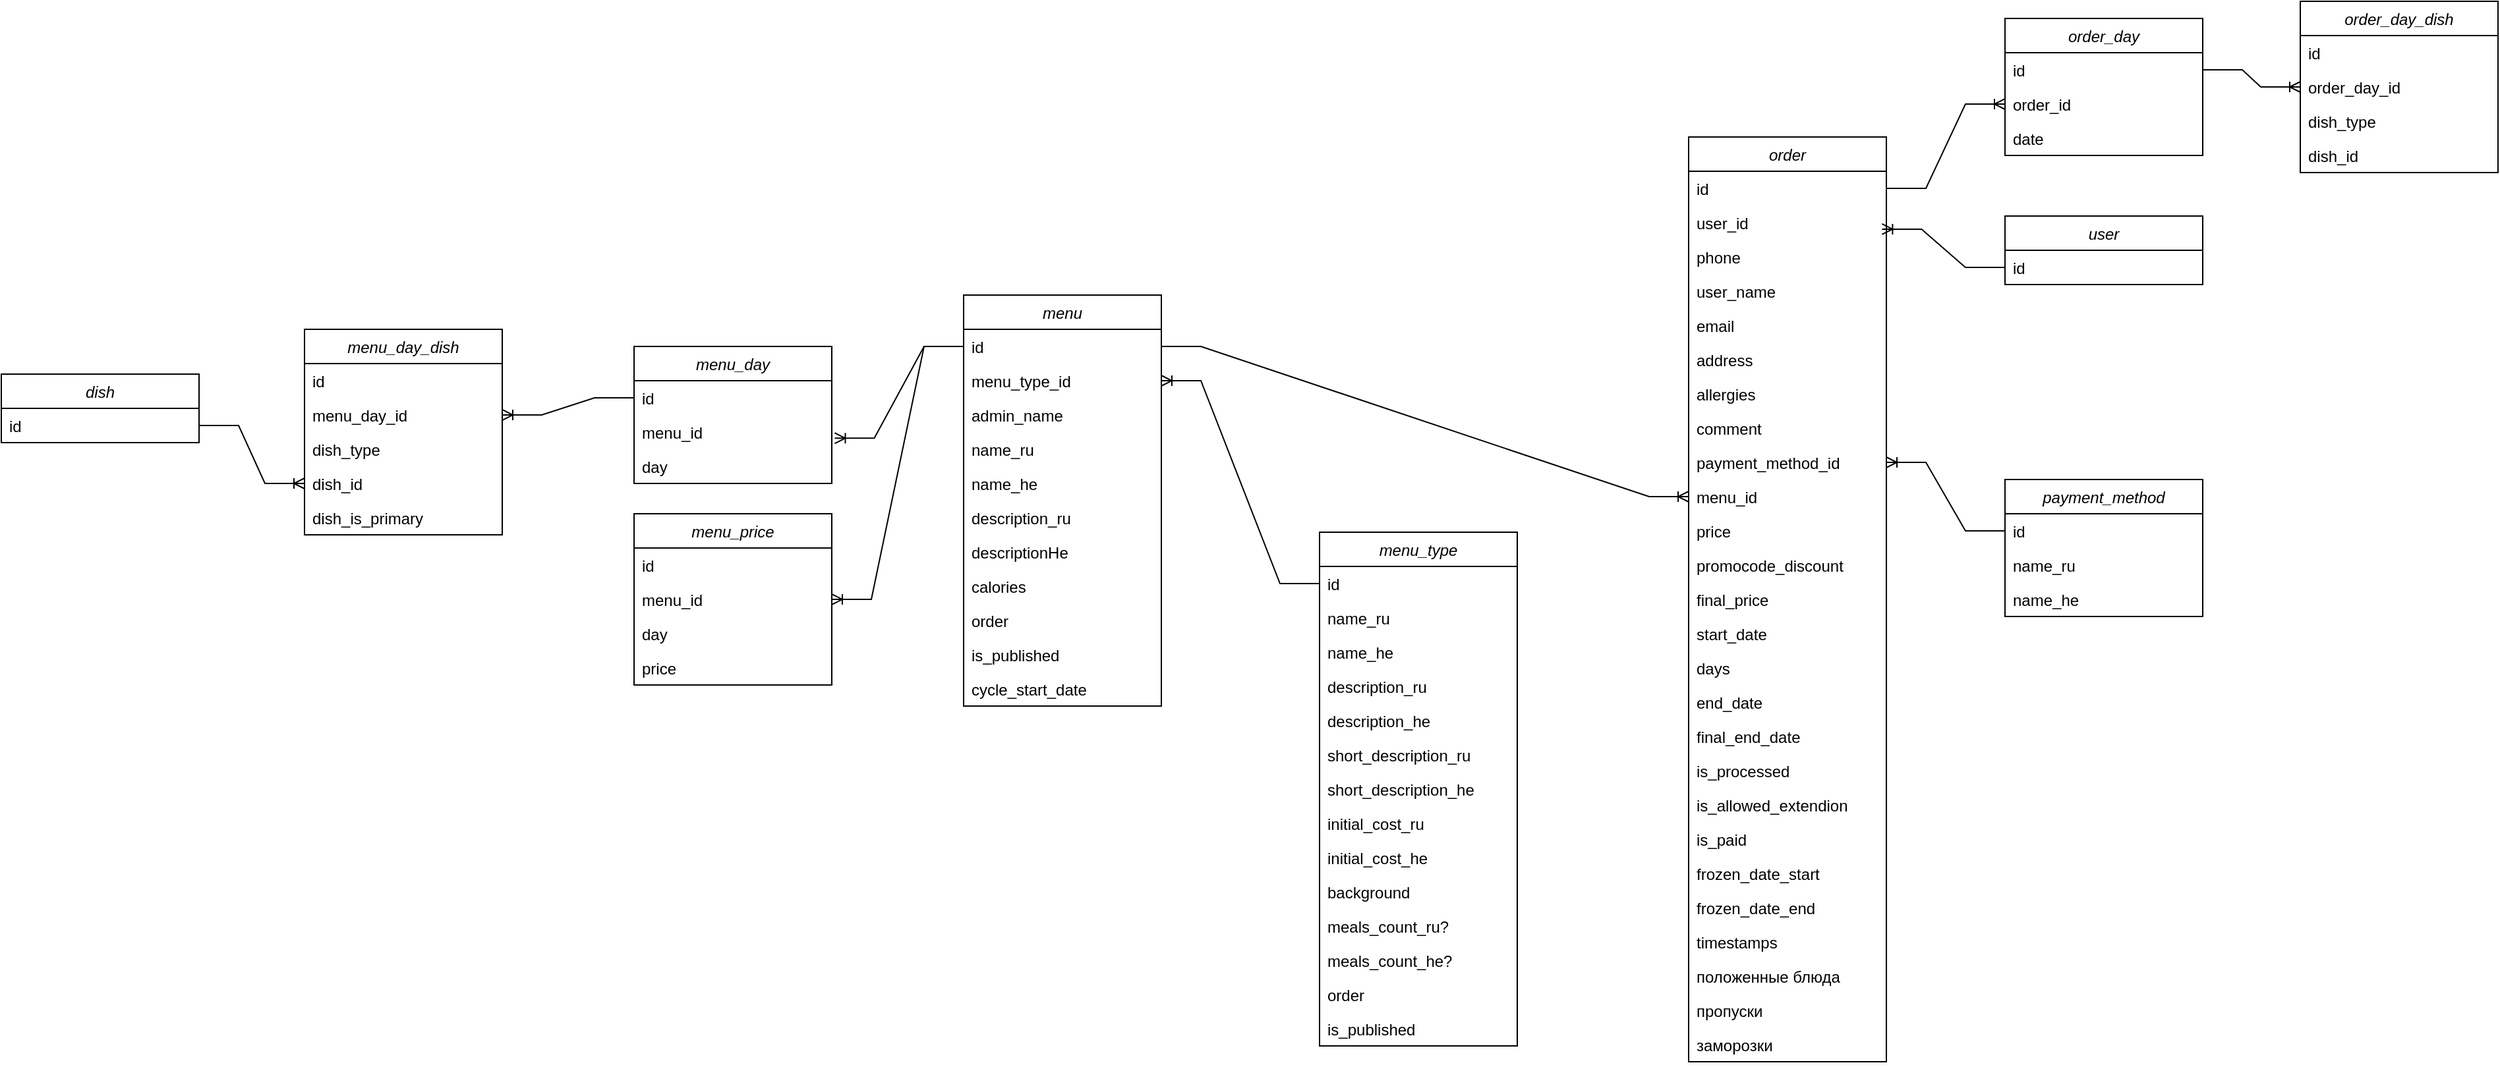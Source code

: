 <mxfile version="24.0.3" type="device">
  <diagram id="C5RBs43oDa-KdzZeNtuy" name="Page-1">
    <mxGraphModel dx="1561" dy="1634" grid="1" gridSize="10" guides="1" tooltips="1" connect="1" arrows="1" fold="1" page="1" pageScale="1" pageWidth="827" pageHeight="1169" math="0" shadow="0">
      <root>
        <mxCell id="WIyWlLk6GJQsqaUBKTNV-0" />
        <mxCell id="WIyWlLk6GJQsqaUBKTNV-1" parent="WIyWlLk6GJQsqaUBKTNV-0" />
        <mxCell id="zkfFHV4jXpPFQw0GAbJ--0" value="dish" style="swimlane;fontStyle=2;align=center;verticalAlign=top;childLayout=stackLayout;horizontal=1;startSize=26;horizontalStack=0;resizeParent=1;resizeLast=0;collapsible=1;marginBottom=0;rounded=0;shadow=0;strokeWidth=1;" parent="WIyWlLk6GJQsqaUBKTNV-1" vertex="1">
          <mxGeometry x="-90" y="190" width="150" height="52" as="geometry">
            <mxRectangle x="230" y="140" width="160" height="26" as="alternateBounds" />
          </mxGeometry>
        </mxCell>
        <mxCell id="zkfFHV4jXpPFQw0GAbJ--1" value="id" style="text;align=left;verticalAlign=top;spacingLeft=4;spacingRight=4;overflow=hidden;rotatable=0;points=[[0,0.5],[1,0.5]];portConstraint=eastwest;" parent="zkfFHV4jXpPFQw0GAbJ--0" vertex="1">
          <mxGeometry y="26" width="150" height="26" as="geometry" />
        </mxCell>
        <mxCell id="G6ZXLPOzk_R5k4GUqqPr-0" value="menu" style="swimlane;fontStyle=2;align=center;verticalAlign=top;childLayout=stackLayout;horizontal=1;startSize=26;horizontalStack=0;resizeParent=1;resizeLast=0;collapsible=1;marginBottom=0;rounded=0;shadow=0;strokeWidth=1;" parent="WIyWlLk6GJQsqaUBKTNV-1" vertex="1">
          <mxGeometry x="640" y="130" width="150" height="312" as="geometry">
            <mxRectangle x="230" y="140" width="160" height="26" as="alternateBounds" />
          </mxGeometry>
        </mxCell>
        <mxCell id="G6ZXLPOzk_R5k4GUqqPr-1" value="id" style="text;align=left;verticalAlign=top;spacingLeft=4;spacingRight=4;overflow=hidden;rotatable=0;points=[[0,0.5],[1,0.5]];portConstraint=eastwest;" parent="G6ZXLPOzk_R5k4GUqqPr-0" vertex="1">
          <mxGeometry y="26" width="150" height="26" as="geometry" />
        </mxCell>
        <mxCell id="G6ZXLPOzk_R5k4GUqqPr-4" value="menu_type_id" style="text;align=left;verticalAlign=top;spacingLeft=4;spacingRight=4;overflow=hidden;rotatable=0;points=[[0,0.5],[1,0.5]];portConstraint=eastwest;" parent="G6ZXLPOzk_R5k4GUqqPr-0" vertex="1">
          <mxGeometry y="52" width="150" height="26" as="geometry" />
        </mxCell>
        <mxCell id="G6ZXLPOzk_R5k4GUqqPr-48" value="admin_name" style="text;align=left;verticalAlign=top;spacingLeft=4;spacingRight=4;overflow=hidden;rotatable=0;points=[[0,0.5],[1,0.5]];portConstraint=eastwest;" parent="G6ZXLPOzk_R5k4GUqqPr-0" vertex="1">
          <mxGeometry y="78" width="150" height="26" as="geometry" />
        </mxCell>
        <mxCell id="G6ZXLPOzk_R5k4GUqqPr-44" value="name_ru" style="text;align=left;verticalAlign=top;spacingLeft=4;spacingRight=4;overflow=hidden;rotatable=0;points=[[0,0.5],[1,0.5]];portConstraint=eastwest;" parent="G6ZXLPOzk_R5k4GUqqPr-0" vertex="1">
          <mxGeometry y="104" width="150" height="26" as="geometry" />
        </mxCell>
        <mxCell id="G6ZXLPOzk_R5k4GUqqPr-5" value="name_he" style="text;align=left;verticalAlign=top;spacingLeft=4;spacingRight=4;overflow=hidden;rotatable=0;points=[[0,0.5],[1,0.5]];portConstraint=eastwest;" parent="G6ZXLPOzk_R5k4GUqqPr-0" vertex="1">
          <mxGeometry y="130" width="150" height="26" as="geometry" />
        </mxCell>
        <mxCell id="G6ZXLPOzk_R5k4GUqqPr-6" value="description_ru" style="text;align=left;verticalAlign=top;spacingLeft=4;spacingRight=4;overflow=hidden;rotatable=0;points=[[0,0.5],[1,0.5]];portConstraint=eastwest;" parent="G6ZXLPOzk_R5k4GUqqPr-0" vertex="1">
          <mxGeometry y="156" width="150" height="26" as="geometry" />
        </mxCell>
        <mxCell id="G6ZXLPOzk_R5k4GUqqPr-14" value="descriptionHe" style="text;align=left;verticalAlign=top;spacingLeft=4;spacingRight=4;overflow=hidden;rotatable=0;points=[[0,0.5],[1,0.5]];portConstraint=eastwest;" parent="G6ZXLPOzk_R5k4GUqqPr-0" vertex="1">
          <mxGeometry y="182" width="150" height="26" as="geometry" />
        </mxCell>
        <mxCell id="G6ZXLPOzk_R5k4GUqqPr-7" value="calories" style="text;align=left;verticalAlign=top;spacingLeft=4;spacingRight=4;overflow=hidden;rotatable=0;points=[[0,0.5],[1,0.5]];portConstraint=eastwest;" parent="G6ZXLPOzk_R5k4GUqqPr-0" vertex="1">
          <mxGeometry y="208" width="150" height="26" as="geometry" />
        </mxCell>
        <mxCell id="G6ZXLPOzk_R5k4GUqqPr-46" value="order" style="text;align=left;verticalAlign=top;spacingLeft=4;spacingRight=4;overflow=hidden;rotatable=0;points=[[0,0.5],[1,0.5]];portConstraint=eastwest;" parent="G6ZXLPOzk_R5k4GUqqPr-0" vertex="1">
          <mxGeometry y="234" width="150" height="26" as="geometry" />
        </mxCell>
        <mxCell id="G6ZXLPOzk_R5k4GUqqPr-47" value="is_published" style="text;align=left;verticalAlign=top;spacingLeft=4;spacingRight=4;overflow=hidden;rotatable=0;points=[[0,0.5],[1,0.5]];portConstraint=eastwest;" parent="G6ZXLPOzk_R5k4GUqqPr-0" vertex="1">
          <mxGeometry y="260" width="150" height="26" as="geometry" />
        </mxCell>
        <mxCell id="G6ZXLPOzk_R5k4GUqqPr-58" value="cycle_start_date" style="text;align=left;verticalAlign=top;spacingLeft=4;spacingRight=4;overflow=hidden;rotatable=0;points=[[0,0.5],[1,0.5]];portConstraint=eastwest;" parent="G6ZXLPOzk_R5k4GUqqPr-0" vertex="1">
          <mxGeometry y="286" width="150" height="26" as="geometry" />
        </mxCell>
        <mxCell id="G6ZXLPOzk_R5k4GUqqPr-15" value="menu_day" style="swimlane;fontStyle=2;align=center;verticalAlign=top;childLayout=stackLayout;horizontal=1;startSize=26;horizontalStack=0;resizeParent=1;resizeLast=0;collapsible=1;marginBottom=0;rounded=0;shadow=0;strokeWidth=1;" parent="WIyWlLk6GJQsqaUBKTNV-1" vertex="1">
          <mxGeometry x="390" y="169" width="150" height="104" as="geometry">
            <mxRectangle x="230" y="140" width="160" height="26" as="alternateBounds" />
          </mxGeometry>
        </mxCell>
        <mxCell id="G6ZXLPOzk_R5k4GUqqPr-16" value="id" style="text;align=left;verticalAlign=top;spacingLeft=4;spacingRight=4;overflow=hidden;rotatable=0;points=[[0,0.5],[1,0.5]];portConstraint=eastwest;" parent="G6ZXLPOzk_R5k4GUqqPr-15" vertex="1">
          <mxGeometry y="26" width="150" height="26" as="geometry" />
        </mxCell>
        <mxCell id="G6ZXLPOzk_R5k4GUqqPr-17" value="menu_id" style="text;align=left;verticalAlign=top;spacingLeft=4;spacingRight=4;overflow=hidden;rotatable=0;points=[[0,0.5],[1,0.5]];portConstraint=eastwest;" parent="G6ZXLPOzk_R5k4GUqqPr-15" vertex="1">
          <mxGeometry y="52" width="150" height="26" as="geometry" />
        </mxCell>
        <mxCell id="G6ZXLPOzk_R5k4GUqqPr-28" value="day" style="text;align=left;verticalAlign=top;spacingLeft=4;spacingRight=4;overflow=hidden;rotatable=0;points=[[0,0.5],[1,0.5]];portConstraint=eastwest;" parent="G6ZXLPOzk_R5k4GUqqPr-15" vertex="1">
          <mxGeometry y="78" width="150" height="26" as="geometry" />
        </mxCell>
        <mxCell id="G6ZXLPOzk_R5k4GUqqPr-22" value="menu_day_dish" style="swimlane;fontStyle=2;align=center;verticalAlign=top;childLayout=stackLayout;horizontal=1;startSize=26;horizontalStack=0;resizeParent=1;resizeLast=0;collapsible=1;marginBottom=0;rounded=0;shadow=0;strokeWidth=1;" parent="WIyWlLk6GJQsqaUBKTNV-1" vertex="1">
          <mxGeometry x="140" y="156" width="150" height="156" as="geometry">
            <mxRectangle x="230" y="140" width="160" height="26" as="alternateBounds" />
          </mxGeometry>
        </mxCell>
        <mxCell id="G6ZXLPOzk_R5k4GUqqPr-23" value="id" style="text;align=left;verticalAlign=top;spacingLeft=4;spacingRight=4;overflow=hidden;rotatable=0;points=[[0,0.5],[1,0.5]];portConstraint=eastwest;" parent="G6ZXLPOzk_R5k4GUqqPr-22" vertex="1">
          <mxGeometry y="26" width="150" height="26" as="geometry" />
        </mxCell>
        <mxCell id="G6ZXLPOzk_R5k4GUqqPr-24" value="menu_day_id" style="text;align=left;verticalAlign=top;spacingLeft=4;spacingRight=4;overflow=hidden;rotatable=0;points=[[0,0.5],[1,0.5]];portConstraint=eastwest;" parent="G6ZXLPOzk_R5k4GUqqPr-22" vertex="1">
          <mxGeometry y="52" width="150" height="26" as="geometry" />
        </mxCell>
        <mxCell id="G6ZXLPOzk_R5k4GUqqPr-25" value="dish_type" style="text;align=left;verticalAlign=top;spacingLeft=4;spacingRight=4;overflow=hidden;rotatable=0;points=[[0,0.5],[1,0.5]];portConstraint=eastwest;" parent="G6ZXLPOzk_R5k4GUqqPr-22" vertex="1">
          <mxGeometry y="78" width="150" height="26" as="geometry" />
        </mxCell>
        <mxCell id="G6ZXLPOzk_R5k4GUqqPr-30" value="" style="edgeStyle=entityRelationEdgeStyle;fontSize=12;html=1;endArrow=ERoneToMany;rounded=0;entryX=1;entryY=0.5;entryDx=0;entryDy=0;exitX=1;exitY=0.5;exitDx=0;exitDy=0;" parent="G6ZXLPOzk_R5k4GUqqPr-22" source="zkfFHV4jXpPFQw0GAbJ--1" edge="1">
          <mxGeometry width="100" height="100" relative="1" as="geometry">
            <mxPoint x="100" y="104" as="sourcePoint" />
            <mxPoint y="117" as="targetPoint" />
          </mxGeometry>
        </mxCell>
        <mxCell id="G6ZXLPOzk_R5k4GUqqPr-26" value="dish_id" style="text;align=left;verticalAlign=top;spacingLeft=4;spacingRight=4;overflow=hidden;rotatable=0;points=[[0,0.5],[1,0.5]];portConstraint=eastwest;" parent="G6ZXLPOzk_R5k4GUqqPr-22" vertex="1">
          <mxGeometry y="104" width="150" height="26" as="geometry" />
        </mxCell>
        <mxCell id="G6ZXLPOzk_R5k4GUqqPr-43" value="dish_is_primary" style="text;align=left;verticalAlign=top;spacingLeft=4;spacingRight=4;overflow=hidden;rotatable=0;points=[[0,0.5],[1,0.5]];portConstraint=eastwest;" parent="G6ZXLPOzk_R5k4GUqqPr-22" vertex="1">
          <mxGeometry y="130" width="150" height="26" as="geometry" />
        </mxCell>
        <mxCell id="G6ZXLPOzk_R5k4GUqqPr-27" value="" style="edgeStyle=entityRelationEdgeStyle;fontSize=12;html=1;endArrow=ERoneToMany;rounded=0;entryX=1.015;entryY=0.678;entryDx=0;entryDy=0;entryPerimeter=0;exitX=0;exitY=0.5;exitDx=0;exitDy=0;" parent="WIyWlLk6GJQsqaUBKTNV-1" source="G6ZXLPOzk_R5k4GUqqPr-1" target="G6ZXLPOzk_R5k4GUqqPr-17" edge="1">
          <mxGeometry width="100" height="100" relative="1" as="geometry">
            <mxPoint x="530" y="240" as="sourcePoint" />
            <mxPoint x="610" y="280" as="targetPoint" />
          </mxGeometry>
        </mxCell>
        <mxCell id="G6ZXLPOzk_R5k4GUqqPr-29" value="" style="edgeStyle=entityRelationEdgeStyle;fontSize=12;html=1;endArrow=ERoneToMany;rounded=0;entryX=1;entryY=0.5;entryDx=0;entryDy=0;" parent="WIyWlLk6GJQsqaUBKTNV-1" source="G6ZXLPOzk_R5k4GUqqPr-16" target="G6ZXLPOzk_R5k4GUqqPr-24" edge="1">
          <mxGeometry width="100" height="100" relative="1" as="geometry">
            <mxPoint x="300" y="180" as="sourcePoint" />
            <mxPoint x="350" y="380" as="targetPoint" />
          </mxGeometry>
        </mxCell>
        <mxCell id="G6ZXLPOzk_R5k4GUqqPr-49" value="menu_type" style="swimlane;fontStyle=2;align=center;verticalAlign=top;childLayout=stackLayout;horizontal=1;startSize=26;horizontalStack=0;resizeParent=1;resizeLast=0;collapsible=1;marginBottom=0;rounded=0;shadow=0;strokeWidth=1;" parent="WIyWlLk6GJQsqaUBKTNV-1" vertex="1">
          <mxGeometry x="910" y="310" width="150" height="390" as="geometry">
            <mxRectangle x="230" y="140" width="160" height="26" as="alternateBounds" />
          </mxGeometry>
        </mxCell>
        <mxCell id="G6ZXLPOzk_R5k4GUqqPr-50" value="id" style="text;align=left;verticalAlign=top;spacingLeft=4;spacingRight=4;overflow=hidden;rotatable=0;points=[[0,0.5],[1,0.5]];portConstraint=eastwest;" parent="G6ZXLPOzk_R5k4GUqqPr-49" vertex="1">
          <mxGeometry y="26" width="150" height="26" as="geometry" />
        </mxCell>
        <mxCell id="G6ZXLPOzk_R5k4GUqqPr-56" value="name_ru" style="text;align=left;verticalAlign=top;spacingLeft=4;spacingRight=4;overflow=hidden;rotatable=0;points=[[0,0.5],[1,0.5]];portConstraint=eastwest;" parent="G6ZXLPOzk_R5k4GUqqPr-49" vertex="1">
          <mxGeometry y="52" width="150" height="26" as="geometry" />
        </mxCell>
        <mxCell id="G6ZXLPOzk_R5k4GUqqPr-61" value="name_he" style="text;align=left;verticalAlign=top;spacingLeft=4;spacingRight=4;overflow=hidden;rotatable=0;points=[[0,0.5],[1,0.5]];portConstraint=eastwest;" parent="G6ZXLPOzk_R5k4GUqqPr-49" vertex="1">
          <mxGeometry y="78" width="150" height="26" as="geometry" />
        </mxCell>
        <mxCell id="G6ZXLPOzk_R5k4GUqqPr-62" value="description_ru" style="text;align=left;verticalAlign=top;spacingLeft=4;spacingRight=4;overflow=hidden;rotatable=0;points=[[0,0.5],[1,0.5]];portConstraint=eastwest;" parent="G6ZXLPOzk_R5k4GUqqPr-49" vertex="1">
          <mxGeometry y="104" width="150" height="26" as="geometry" />
        </mxCell>
        <mxCell id="G6ZXLPOzk_R5k4GUqqPr-63" value="description_he" style="text;align=left;verticalAlign=top;spacingLeft=4;spacingRight=4;overflow=hidden;rotatable=0;points=[[0,0.5],[1,0.5]];portConstraint=eastwest;" parent="G6ZXLPOzk_R5k4GUqqPr-49" vertex="1">
          <mxGeometry y="130" width="150" height="26" as="geometry" />
        </mxCell>
        <mxCell id="G6ZXLPOzk_R5k4GUqqPr-113" value="short_description_ru" style="text;align=left;verticalAlign=top;spacingLeft=4;spacingRight=4;overflow=hidden;rotatable=0;points=[[0,0.5],[1,0.5]];portConstraint=eastwest;" parent="G6ZXLPOzk_R5k4GUqqPr-49" vertex="1">
          <mxGeometry y="156" width="150" height="26" as="geometry" />
        </mxCell>
        <mxCell id="G6ZXLPOzk_R5k4GUqqPr-114" value="short_description_he" style="text;align=left;verticalAlign=top;spacingLeft=4;spacingRight=4;overflow=hidden;rotatable=0;points=[[0,0.5],[1,0.5]];portConstraint=eastwest;" parent="G6ZXLPOzk_R5k4GUqqPr-49" vertex="1">
          <mxGeometry y="182" width="150" height="26" as="geometry" />
        </mxCell>
        <mxCell id="G6ZXLPOzk_R5k4GUqqPr-64" value="initial_cost_ru" style="text;align=left;verticalAlign=top;spacingLeft=4;spacingRight=4;overflow=hidden;rotatable=0;points=[[0,0.5],[1,0.5]];portConstraint=eastwest;" parent="G6ZXLPOzk_R5k4GUqqPr-49" vertex="1">
          <mxGeometry y="208" width="150" height="26" as="geometry" />
        </mxCell>
        <mxCell id="G6ZXLPOzk_R5k4GUqqPr-65" value="initial_cost_he" style="text;align=left;verticalAlign=top;spacingLeft=4;spacingRight=4;overflow=hidden;rotatable=0;points=[[0,0.5],[1,0.5]];portConstraint=eastwest;" parent="G6ZXLPOzk_R5k4GUqqPr-49" vertex="1">
          <mxGeometry y="234" width="150" height="26" as="geometry" />
        </mxCell>
        <mxCell id="G6ZXLPOzk_R5k4GUqqPr-115" value="background" style="text;align=left;verticalAlign=top;spacingLeft=4;spacingRight=4;overflow=hidden;rotatable=0;points=[[0,0.5],[1,0.5]];portConstraint=eastwest;" parent="G6ZXLPOzk_R5k4GUqqPr-49" vertex="1">
          <mxGeometry y="260" width="150" height="26" as="geometry" />
        </mxCell>
        <mxCell id="G6ZXLPOzk_R5k4GUqqPr-60" value="meals_count_ru?" style="text;align=left;verticalAlign=top;spacingLeft=4;spacingRight=4;overflow=hidden;rotatable=0;points=[[0,0.5],[1,0.5]];portConstraint=eastwest;" parent="G6ZXLPOzk_R5k4GUqqPr-49" vertex="1">
          <mxGeometry y="286" width="150" height="26" as="geometry" />
        </mxCell>
        <mxCell id="G6ZXLPOzk_R5k4GUqqPr-55" value="meals_count_he?" style="text;align=left;verticalAlign=top;spacingLeft=4;spacingRight=4;overflow=hidden;rotatable=0;points=[[0,0.5],[1,0.5]];portConstraint=eastwest;" parent="G6ZXLPOzk_R5k4GUqqPr-49" vertex="1">
          <mxGeometry y="312" width="150" height="26" as="geometry" />
        </mxCell>
        <mxCell id="G6ZXLPOzk_R5k4GUqqPr-66" value="order" style="text;align=left;verticalAlign=top;spacingLeft=4;spacingRight=4;overflow=hidden;rotatable=0;points=[[0,0.5],[1,0.5]];portConstraint=eastwest;" parent="G6ZXLPOzk_R5k4GUqqPr-49" vertex="1">
          <mxGeometry y="338" width="150" height="26" as="geometry" />
        </mxCell>
        <mxCell id="G6ZXLPOzk_R5k4GUqqPr-59" value="is_published" style="text;align=left;verticalAlign=top;spacingLeft=4;spacingRight=4;overflow=hidden;rotatable=0;points=[[0,0.5],[1,0.5]];portConstraint=eastwest;" parent="G6ZXLPOzk_R5k4GUqqPr-49" vertex="1">
          <mxGeometry y="364" width="150" height="26" as="geometry" />
        </mxCell>
        <mxCell id="G6ZXLPOzk_R5k4GUqqPr-54" value="" style="edgeStyle=entityRelationEdgeStyle;fontSize=12;html=1;endArrow=ERoneToMany;rounded=0;entryX=1;entryY=0.5;entryDx=0;entryDy=0;exitX=0;exitY=0.5;exitDx=0;exitDy=0;" parent="WIyWlLk6GJQsqaUBKTNV-1" source="G6ZXLPOzk_R5k4GUqqPr-50" target="G6ZXLPOzk_R5k4GUqqPr-4" edge="1">
          <mxGeometry width="100" height="100" relative="1" as="geometry">
            <mxPoint x="1008" y="169" as="sourcePoint" />
            <mxPoint x="910" y="239" as="targetPoint" />
          </mxGeometry>
        </mxCell>
        <mxCell id="G6ZXLPOzk_R5k4GUqqPr-67" value="user" style="swimlane;fontStyle=2;align=center;verticalAlign=top;childLayout=stackLayout;horizontal=1;startSize=26;horizontalStack=0;resizeParent=1;resizeLast=0;collapsible=1;marginBottom=0;rounded=0;shadow=0;strokeWidth=1;" parent="WIyWlLk6GJQsqaUBKTNV-1" vertex="1">
          <mxGeometry x="1430" y="70" width="150" height="52" as="geometry">
            <mxRectangle x="230" y="140" width="160" height="26" as="alternateBounds" />
          </mxGeometry>
        </mxCell>
        <mxCell id="G6ZXLPOzk_R5k4GUqqPr-68" value="id" style="text;align=left;verticalAlign=top;spacingLeft=4;spacingRight=4;overflow=hidden;rotatable=0;points=[[0,0.5],[1,0.5]];portConstraint=eastwest;" parent="G6ZXLPOzk_R5k4GUqqPr-67" vertex="1">
          <mxGeometry y="26" width="150" height="26" as="geometry" />
        </mxCell>
        <mxCell id="G6ZXLPOzk_R5k4GUqqPr-72" value="order" style="swimlane;fontStyle=2;align=center;verticalAlign=top;childLayout=stackLayout;horizontal=1;startSize=26;horizontalStack=0;resizeParent=1;resizeLast=0;collapsible=1;marginBottom=0;rounded=0;shadow=0;strokeWidth=1;" parent="WIyWlLk6GJQsqaUBKTNV-1" vertex="1">
          <mxGeometry x="1190" y="10" width="150" height="702" as="geometry">
            <mxRectangle x="230" y="140" width="160" height="26" as="alternateBounds" />
          </mxGeometry>
        </mxCell>
        <mxCell id="G6ZXLPOzk_R5k4GUqqPr-73" value="id" style="text;align=left;verticalAlign=top;spacingLeft=4;spacingRight=4;overflow=hidden;rotatable=0;points=[[0,0.5],[1,0.5]];portConstraint=eastwest;" parent="G6ZXLPOzk_R5k4GUqqPr-72" vertex="1">
          <mxGeometry y="26" width="150" height="26" as="geometry" />
        </mxCell>
        <mxCell id="G6ZXLPOzk_R5k4GUqqPr-75" value="user_id" style="text;align=left;verticalAlign=top;spacingLeft=4;spacingRight=4;overflow=hidden;rotatable=0;points=[[0,0.5],[1,0.5]];portConstraint=eastwest;" parent="G6ZXLPOzk_R5k4GUqqPr-72" vertex="1">
          <mxGeometry y="52" width="150" height="26" as="geometry" />
        </mxCell>
        <mxCell id="G6ZXLPOzk_R5k4GUqqPr-76" value="phone" style="text;align=left;verticalAlign=top;spacingLeft=4;spacingRight=4;overflow=hidden;rotatable=0;points=[[0,0.5],[1,0.5]];portConstraint=eastwest;" parent="G6ZXLPOzk_R5k4GUqqPr-72" vertex="1">
          <mxGeometry y="78" width="150" height="26" as="geometry" />
        </mxCell>
        <mxCell id="G6ZXLPOzk_R5k4GUqqPr-77" value="user_name" style="text;align=left;verticalAlign=top;spacingLeft=4;spacingRight=4;overflow=hidden;rotatable=0;points=[[0,0.5],[1,0.5]];portConstraint=eastwest;" parent="G6ZXLPOzk_R5k4GUqqPr-72" vertex="1">
          <mxGeometry y="104" width="150" height="26" as="geometry" />
        </mxCell>
        <mxCell id="G6ZXLPOzk_R5k4GUqqPr-74" value="email" style="text;align=left;verticalAlign=top;spacingLeft=4;spacingRight=4;overflow=hidden;rotatable=0;points=[[0,0.5],[1,0.5]];portConstraint=eastwest;" parent="G6ZXLPOzk_R5k4GUqqPr-72" vertex="1">
          <mxGeometry y="130" width="150" height="26" as="geometry" />
        </mxCell>
        <mxCell id="G6ZXLPOzk_R5k4GUqqPr-78" value="address" style="text;align=left;verticalAlign=top;spacingLeft=4;spacingRight=4;overflow=hidden;rotatable=0;points=[[0,0.5],[1,0.5]];portConstraint=eastwest;" parent="G6ZXLPOzk_R5k4GUqqPr-72" vertex="1">
          <mxGeometry y="156" width="150" height="26" as="geometry" />
        </mxCell>
        <mxCell id="G6ZXLPOzk_R5k4GUqqPr-107" value="allergies" style="text;align=left;verticalAlign=top;spacingLeft=4;spacingRight=4;overflow=hidden;rotatable=0;points=[[0,0.5],[1,0.5]];portConstraint=eastwest;" parent="G6ZXLPOzk_R5k4GUqqPr-72" vertex="1">
          <mxGeometry y="182" width="150" height="26" as="geometry" />
        </mxCell>
        <mxCell id="G6ZXLPOzk_R5k4GUqqPr-79" value="comment" style="text;align=left;verticalAlign=top;spacingLeft=4;spacingRight=4;overflow=hidden;rotatable=0;points=[[0,0.5],[1,0.5]];portConstraint=eastwest;" parent="G6ZXLPOzk_R5k4GUqqPr-72" vertex="1">
          <mxGeometry y="208" width="150" height="26" as="geometry" />
        </mxCell>
        <mxCell id="G6ZXLPOzk_R5k4GUqqPr-89" value="payment_method_id" style="text;align=left;verticalAlign=top;spacingLeft=4;spacingRight=4;overflow=hidden;rotatable=0;points=[[0,0.5],[1,0.5]];portConstraint=eastwest;" parent="G6ZXLPOzk_R5k4GUqqPr-72" vertex="1">
          <mxGeometry y="234" width="150" height="26" as="geometry" />
        </mxCell>
        <mxCell id="G6ZXLPOzk_R5k4GUqqPr-92" value="menu_id" style="text;align=left;verticalAlign=top;spacingLeft=4;spacingRight=4;overflow=hidden;rotatable=0;points=[[0,0.5],[1,0.5]];portConstraint=eastwest;" parent="G6ZXLPOzk_R5k4GUqqPr-72" vertex="1">
          <mxGeometry y="260" width="150" height="26" as="geometry" />
        </mxCell>
        <mxCell id="G6ZXLPOzk_R5k4GUqqPr-104" value="price" style="text;align=left;verticalAlign=top;spacingLeft=4;spacingRight=4;overflow=hidden;rotatable=0;points=[[0,0.5],[1,0.5]];portConstraint=eastwest;" parent="G6ZXLPOzk_R5k4GUqqPr-72" vertex="1">
          <mxGeometry y="286" width="150" height="26" as="geometry" />
        </mxCell>
        <mxCell id="G6ZXLPOzk_R5k4GUqqPr-105" value="promocode_discount" style="text;align=left;verticalAlign=top;spacingLeft=4;spacingRight=4;overflow=hidden;rotatable=0;points=[[0,0.5],[1,0.5]];portConstraint=eastwest;" parent="G6ZXLPOzk_R5k4GUqqPr-72" vertex="1">
          <mxGeometry y="312" width="150" height="26" as="geometry" />
        </mxCell>
        <mxCell id="G6ZXLPOzk_R5k4GUqqPr-106" value="final_price" style="text;align=left;verticalAlign=top;spacingLeft=4;spacingRight=4;overflow=hidden;rotatable=0;points=[[0,0.5],[1,0.5]];portConstraint=eastwest;" parent="G6ZXLPOzk_R5k4GUqqPr-72" vertex="1">
          <mxGeometry y="338" width="150" height="26" as="geometry" />
        </mxCell>
        <mxCell id="G6ZXLPOzk_R5k4GUqqPr-96" value="start_date" style="text;align=left;verticalAlign=top;spacingLeft=4;spacingRight=4;overflow=hidden;rotatable=0;points=[[0,0.5],[1,0.5]];portConstraint=eastwest;" parent="G6ZXLPOzk_R5k4GUqqPr-72" vertex="1">
          <mxGeometry y="364" width="150" height="26" as="geometry" />
        </mxCell>
        <mxCell id="G6ZXLPOzk_R5k4GUqqPr-97" value="days" style="text;align=left;verticalAlign=top;spacingLeft=4;spacingRight=4;overflow=hidden;rotatable=0;points=[[0,0.5],[1,0.5]];portConstraint=eastwest;" parent="G6ZXLPOzk_R5k4GUqqPr-72" vertex="1">
          <mxGeometry y="390" width="150" height="26" as="geometry" />
        </mxCell>
        <mxCell id="G6ZXLPOzk_R5k4GUqqPr-98" value="end_date" style="text;align=left;verticalAlign=top;spacingLeft=4;spacingRight=4;overflow=hidden;rotatable=0;points=[[0,0.5],[1,0.5]];portConstraint=eastwest;" parent="G6ZXLPOzk_R5k4GUqqPr-72" vertex="1">
          <mxGeometry y="416" width="150" height="26" as="geometry" />
        </mxCell>
        <mxCell id="G6ZXLPOzk_R5k4GUqqPr-99" value="final_end_date" style="text;align=left;verticalAlign=top;spacingLeft=4;spacingRight=4;overflow=hidden;rotatable=0;points=[[0,0.5],[1,0.5]];portConstraint=eastwest;" parent="G6ZXLPOzk_R5k4GUqqPr-72" vertex="1">
          <mxGeometry y="442" width="150" height="26" as="geometry" />
        </mxCell>
        <mxCell id="G6ZXLPOzk_R5k4GUqqPr-102" value="is_processed" style="text;align=left;verticalAlign=top;spacingLeft=4;spacingRight=4;overflow=hidden;rotatable=0;points=[[0,0.5],[1,0.5]];portConstraint=eastwest;" parent="G6ZXLPOzk_R5k4GUqqPr-72" vertex="1">
          <mxGeometry y="468" width="150" height="26" as="geometry" />
        </mxCell>
        <mxCell id="G6ZXLPOzk_R5k4GUqqPr-103" value="is_allowed_extendion" style="text;align=left;verticalAlign=top;spacingLeft=4;spacingRight=4;overflow=hidden;rotatable=0;points=[[0,0.5],[1,0.5]];portConstraint=eastwest;" parent="G6ZXLPOzk_R5k4GUqqPr-72" vertex="1">
          <mxGeometry y="494" width="150" height="26" as="geometry" />
        </mxCell>
        <mxCell id="G6ZXLPOzk_R5k4GUqqPr-108" value="is_paid" style="text;align=left;verticalAlign=top;spacingLeft=4;spacingRight=4;overflow=hidden;rotatable=0;points=[[0,0.5],[1,0.5]];portConstraint=eastwest;" parent="G6ZXLPOzk_R5k4GUqqPr-72" vertex="1">
          <mxGeometry y="520" width="150" height="26" as="geometry" />
        </mxCell>
        <mxCell id="G6ZXLPOzk_R5k4GUqqPr-111" value="frozen_date_start" style="text;align=left;verticalAlign=top;spacingLeft=4;spacingRight=4;overflow=hidden;rotatable=0;points=[[0,0.5],[1,0.5]];portConstraint=eastwest;" parent="G6ZXLPOzk_R5k4GUqqPr-72" vertex="1">
          <mxGeometry y="546" width="150" height="26" as="geometry" />
        </mxCell>
        <mxCell id="G6ZXLPOzk_R5k4GUqqPr-112" value="frozen_date_end" style="text;align=left;verticalAlign=top;spacingLeft=4;spacingRight=4;overflow=hidden;rotatable=0;points=[[0,0.5],[1,0.5]];portConstraint=eastwest;" parent="G6ZXLPOzk_R5k4GUqqPr-72" vertex="1">
          <mxGeometry y="572" width="150" height="26" as="geometry" />
        </mxCell>
        <mxCell id="G6ZXLPOzk_R5k4GUqqPr-109" value="timestamps" style="text;align=left;verticalAlign=top;spacingLeft=4;spacingRight=4;overflow=hidden;rotatable=0;points=[[0,0.5],[1,0.5]];portConstraint=eastwest;" parent="G6ZXLPOzk_R5k4GUqqPr-72" vertex="1">
          <mxGeometry y="598" width="150" height="26" as="geometry" />
        </mxCell>
        <mxCell id="G6ZXLPOzk_R5k4GUqqPr-94" value="положенные блюда" style="text;align=left;verticalAlign=top;spacingLeft=4;spacingRight=4;overflow=hidden;rotatable=0;points=[[0,0.5],[1,0.5]];portConstraint=eastwest;" parent="G6ZXLPOzk_R5k4GUqqPr-72" vertex="1">
          <mxGeometry y="624" width="150" height="26" as="geometry" />
        </mxCell>
        <mxCell id="G6ZXLPOzk_R5k4GUqqPr-100" value="пропуски" style="text;align=left;verticalAlign=top;spacingLeft=4;spacingRight=4;overflow=hidden;rotatable=0;points=[[0,0.5],[1,0.5]];portConstraint=eastwest;" parent="G6ZXLPOzk_R5k4GUqqPr-72" vertex="1">
          <mxGeometry y="650" width="150" height="26" as="geometry" />
        </mxCell>
        <mxCell id="G6ZXLPOzk_R5k4GUqqPr-101" value="заморозки" style="text;align=left;verticalAlign=top;spacingLeft=4;spacingRight=4;overflow=hidden;rotatable=0;points=[[0,0.5],[1,0.5]];portConstraint=eastwest;" parent="G6ZXLPOzk_R5k4GUqqPr-72" vertex="1">
          <mxGeometry y="676" width="150" height="26" as="geometry" />
        </mxCell>
        <mxCell id="G6ZXLPOzk_R5k4GUqqPr-80" value="payment_method" style="swimlane;fontStyle=2;align=center;verticalAlign=top;childLayout=stackLayout;horizontal=1;startSize=26;horizontalStack=0;resizeParent=1;resizeLast=0;collapsible=1;marginBottom=0;rounded=0;shadow=0;strokeWidth=1;" parent="WIyWlLk6GJQsqaUBKTNV-1" vertex="1">
          <mxGeometry x="1430" y="270" width="150" height="104" as="geometry">
            <mxRectangle x="230" y="140" width="160" height="26" as="alternateBounds" />
          </mxGeometry>
        </mxCell>
        <mxCell id="G6ZXLPOzk_R5k4GUqqPr-81" value="id" style="text;align=left;verticalAlign=top;spacingLeft=4;spacingRight=4;overflow=hidden;rotatable=0;points=[[0,0.5],[1,0.5]];portConstraint=eastwest;" parent="G6ZXLPOzk_R5k4GUqqPr-80" vertex="1">
          <mxGeometry y="26" width="150" height="26" as="geometry" />
        </mxCell>
        <mxCell id="G6ZXLPOzk_R5k4GUqqPr-82" value="name_ru" style="text;align=left;verticalAlign=top;spacingLeft=4;spacingRight=4;overflow=hidden;rotatable=0;points=[[0,0.5],[1,0.5]];portConstraint=eastwest;" parent="G6ZXLPOzk_R5k4GUqqPr-80" vertex="1">
          <mxGeometry y="52" width="150" height="26" as="geometry" />
        </mxCell>
        <mxCell id="G6ZXLPOzk_R5k4GUqqPr-88" value="name_he" style="text;align=left;verticalAlign=top;spacingLeft=4;spacingRight=4;overflow=hidden;rotatable=0;points=[[0,0.5],[1,0.5]];portConstraint=eastwest;" parent="G6ZXLPOzk_R5k4GUqqPr-80" vertex="1">
          <mxGeometry y="78" width="150" height="26" as="geometry" />
        </mxCell>
        <mxCell id="G6ZXLPOzk_R5k4GUqqPr-90" value="" style="edgeStyle=entityRelationEdgeStyle;fontSize=12;html=1;endArrow=ERoneToMany;rounded=0;entryX=1;entryY=0.5;entryDx=0;entryDy=0;" parent="WIyWlLk6GJQsqaUBKTNV-1" source="G6ZXLPOzk_R5k4GUqqPr-81" target="G6ZXLPOzk_R5k4GUqqPr-89" edge="1">
          <mxGeometry width="100" height="100" relative="1" as="geometry">
            <mxPoint x="1530" y="516" as="sourcePoint" />
            <mxPoint x="1440" y="462" as="targetPoint" />
          </mxGeometry>
        </mxCell>
        <mxCell id="G6ZXLPOzk_R5k4GUqqPr-91" value="" style="edgeStyle=entityRelationEdgeStyle;fontSize=12;html=1;endArrow=ERoneToMany;rounded=0;entryX=0.978;entryY=0.691;entryDx=0;entryDy=0;entryPerimeter=0;exitX=0;exitY=0.5;exitDx=0;exitDy=0;" parent="WIyWlLk6GJQsqaUBKTNV-1" source="G6ZXLPOzk_R5k4GUqqPr-68" target="G6ZXLPOzk_R5k4GUqqPr-75" edge="1">
          <mxGeometry width="100" height="100" relative="1" as="geometry">
            <mxPoint x="1570" y="368" as="sourcePoint" />
            <mxPoint x="1390" y="431" as="targetPoint" />
          </mxGeometry>
        </mxCell>
        <mxCell id="G6ZXLPOzk_R5k4GUqqPr-93" value="" style="edgeStyle=entityRelationEdgeStyle;fontSize=12;html=1;endArrow=ERoneToMany;rounded=0;entryX=0;entryY=0.5;entryDx=0;entryDy=0;exitX=1;exitY=0.5;exitDx=0;exitDy=0;" parent="WIyWlLk6GJQsqaUBKTNV-1" source="G6ZXLPOzk_R5k4GUqqPr-1" target="G6ZXLPOzk_R5k4GUqqPr-92" edge="1">
          <mxGeometry width="100" height="100" relative="1" as="geometry">
            <mxPoint x="1470" y="405" as="sourcePoint" />
            <mxPoint x="1390" y="431" as="targetPoint" />
          </mxGeometry>
        </mxCell>
        <mxCell id="G6ZXLPOzk_R5k4GUqqPr-122" value="order_day" style="swimlane;fontStyle=2;align=center;verticalAlign=top;childLayout=stackLayout;horizontal=1;startSize=26;horizontalStack=0;resizeParent=1;resizeLast=0;collapsible=1;marginBottom=0;rounded=0;shadow=0;strokeWidth=1;" parent="WIyWlLk6GJQsqaUBKTNV-1" vertex="1">
          <mxGeometry x="1430" y="-80" width="150" height="104" as="geometry">
            <mxRectangle x="230" y="140" width="160" height="26" as="alternateBounds" />
          </mxGeometry>
        </mxCell>
        <mxCell id="G6ZXLPOzk_R5k4GUqqPr-123" value="id" style="text;align=left;verticalAlign=top;spacingLeft=4;spacingRight=4;overflow=hidden;rotatable=0;points=[[0,0.5],[1,0.5]];portConstraint=eastwest;" parent="G6ZXLPOzk_R5k4GUqqPr-122" vertex="1">
          <mxGeometry y="26" width="150" height="26" as="geometry" />
        </mxCell>
        <mxCell id="G6ZXLPOzk_R5k4GUqqPr-124" value="order_id" style="text;align=left;verticalAlign=top;spacingLeft=4;spacingRight=4;overflow=hidden;rotatable=0;points=[[0,0.5],[1,0.5]];portConstraint=eastwest;" parent="G6ZXLPOzk_R5k4GUqqPr-122" vertex="1">
          <mxGeometry y="52" width="150" height="26" as="geometry" />
        </mxCell>
        <mxCell id="G6ZXLPOzk_R5k4GUqqPr-125" value="date" style="text;align=left;verticalAlign=top;spacingLeft=4;spacingRight=4;overflow=hidden;rotatable=0;points=[[0,0.5],[1,0.5]];portConstraint=eastwest;" parent="G6ZXLPOzk_R5k4GUqqPr-122" vertex="1">
          <mxGeometry y="78" width="150" height="26" as="geometry" />
        </mxCell>
        <mxCell id="G6ZXLPOzk_R5k4GUqqPr-126" value="order_day_dish" style="swimlane;fontStyle=2;align=center;verticalAlign=top;childLayout=stackLayout;horizontal=1;startSize=26;horizontalStack=0;resizeParent=1;resizeLast=0;collapsible=1;marginBottom=0;rounded=0;shadow=0;strokeWidth=1;" parent="WIyWlLk6GJQsqaUBKTNV-1" vertex="1">
          <mxGeometry x="1654" y="-93" width="150" height="130" as="geometry">
            <mxRectangle x="230" y="140" width="160" height="26" as="alternateBounds" />
          </mxGeometry>
        </mxCell>
        <mxCell id="G6ZXLPOzk_R5k4GUqqPr-127" value="id" style="text;align=left;verticalAlign=top;spacingLeft=4;spacingRight=4;overflow=hidden;rotatable=0;points=[[0,0.5],[1,0.5]];portConstraint=eastwest;" parent="G6ZXLPOzk_R5k4GUqqPr-126" vertex="1">
          <mxGeometry y="26" width="150" height="26" as="geometry" />
        </mxCell>
        <mxCell id="G6ZXLPOzk_R5k4GUqqPr-128" value="order_day_id" style="text;align=left;verticalAlign=top;spacingLeft=4;spacingRight=4;overflow=hidden;rotatable=0;points=[[0,0.5],[1,0.5]];portConstraint=eastwest;" parent="G6ZXLPOzk_R5k4GUqqPr-126" vertex="1">
          <mxGeometry y="52" width="150" height="26" as="geometry" />
        </mxCell>
        <mxCell id="G6ZXLPOzk_R5k4GUqqPr-129" value="dish_type" style="text;align=left;verticalAlign=top;spacingLeft=4;spacingRight=4;overflow=hidden;rotatable=0;points=[[0,0.5],[1,0.5]];portConstraint=eastwest;" parent="G6ZXLPOzk_R5k4GUqqPr-126" vertex="1">
          <mxGeometry y="78" width="150" height="26" as="geometry" />
        </mxCell>
        <mxCell id="G6ZXLPOzk_R5k4GUqqPr-130" value="dish_id" style="text;align=left;verticalAlign=top;spacingLeft=4;spacingRight=4;overflow=hidden;rotatable=0;points=[[0,0.5],[1,0.5]];portConstraint=eastwest;" parent="G6ZXLPOzk_R5k4GUqqPr-126" vertex="1">
          <mxGeometry y="104" width="150" height="26" as="geometry" />
        </mxCell>
        <mxCell id="G6ZXLPOzk_R5k4GUqqPr-131" value="" style="edgeStyle=entityRelationEdgeStyle;fontSize=12;html=1;endArrow=ERoneToMany;rounded=0;entryX=0;entryY=0.5;entryDx=0;entryDy=0;exitX=1;exitY=0.5;exitDx=0;exitDy=0;" parent="WIyWlLk6GJQsqaUBKTNV-1" source="G6ZXLPOzk_R5k4GUqqPr-73" target="G6ZXLPOzk_R5k4GUqqPr-124" edge="1">
          <mxGeometry width="100" height="100" relative="1" as="geometry">
            <mxPoint x="1530" y="611" as="sourcePoint" />
            <mxPoint x="1440" y="559" as="targetPoint" />
          </mxGeometry>
        </mxCell>
        <mxCell id="G6ZXLPOzk_R5k4GUqqPr-132" value="" style="edgeStyle=entityRelationEdgeStyle;fontSize=12;html=1;endArrow=ERoneToMany;rounded=0;exitX=1;exitY=0.5;exitDx=0;exitDy=0;entryX=0;entryY=0.5;entryDx=0;entryDy=0;" parent="WIyWlLk6GJQsqaUBKTNV-1" source="G6ZXLPOzk_R5k4GUqqPr-123" target="G6ZXLPOzk_R5k4GUqqPr-128" edge="1">
          <mxGeometry width="100" height="100" relative="1" as="geometry">
            <mxPoint x="1350" y="59" as="sourcePoint" />
            <mxPoint x="1660" y="10" as="targetPoint" />
          </mxGeometry>
        </mxCell>
        <mxCell id="YF5WH5teNsMFXmH9bSxv-0" value="menu_price" style="swimlane;fontStyle=2;align=center;verticalAlign=top;childLayout=stackLayout;horizontal=1;startSize=26;horizontalStack=0;resizeParent=1;resizeLast=0;collapsible=1;marginBottom=0;rounded=0;shadow=0;strokeWidth=1;" vertex="1" parent="WIyWlLk6GJQsqaUBKTNV-1">
          <mxGeometry x="390" y="296" width="150" height="130" as="geometry">
            <mxRectangle x="230" y="140" width="160" height="26" as="alternateBounds" />
          </mxGeometry>
        </mxCell>
        <mxCell id="YF5WH5teNsMFXmH9bSxv-1" value="id" style="text;align=left;verticalAlign=top;spacingLeft=4;spacingRight=4;overflow=hidden;rotatable=0;points=[[0,0.5],[1,0.5]];portConstraint=eastwest;" vertex="1" parent="YF5WH5teNsMFXmH9bSxv-0">
          <mxGeometry y="26" width="150" height="26" as="geometry" />
        </mxCell>
        <mxCell id="YF5WH5teNsMFXmH9bSxv-2" value="menu_id" style="text;align=left;verticalAlign=top;spacingLeft=4;spacingRight=4;overflow=hidden;rotatable=0;points=[[0,0.5],[1,0.5]];portConstraint=eastwest;" vertex="1" parent="YF5WH5teNsMFXmH9bSxv-0">
          <mxGeometry y="52" width="150" height="26" as="geometry" />
        </mxCell>
        <mxCell id="YF5WH5teNsMFXmH9bSxv-3" value="day" style="text;align=left;verticalAlign=top;spacingLeft=4;spacingRight=4;overflow=hidden;rotatable=0;points=[[0,0.5],[1,0.5]];portConstraint=eastwest;" vertex="1" parent="YF5WH5teNsMFXmH9bSxv-0">
          <mxGeometry y="78" width="150" height="26" as="geometry" />
        </mxCell>
        <mxCell id="YF5WH5teNsMFXmH9bSxv-4" value="price" style="text;align=left;verticalAlign=top;spacingLeft=4;spacingRight=4;overflow=hidden;rotatable=0;points=[[0,0.5],[1,0.5]];portConstraint=eastwest;" vertex="1" parent="YF5WH5teNsMFXmH9bSxv-0">
          <mxGeometry y="104" width="150" height="26" as="geometry" />
        </mxCell>
        <mxCell id="YF5WH5teNsMFXmH9bSxv-5" value="" style="edgeStyle=entityRelationEdgeStyle;fontSize=12;html=1;endArrow=ERoneToMany;rounded=0;entryX=1;entryY=0.5;entryDx=0;entryDy=0;exitX=0;exitY=0.5;exitDx=0;exitDy=0;" edge="1" parent="WIyWlLk6GJQsqaUBKTNV-1" source="G6ZXLPOzk_R5k4GUqqPr-1" target="YF5WH5teNsMFXmH9bSxv-2">
          <mxGeometry width="100" height="100" relative="1" as="geometry">
            <mxPoint x="728" y="330" as="sourcePoint" />
            <mxPoint x="630" y="400" as="targetPoint" />
          </mxGeometry>
        </mxCell>
      </root>
    </mxGraphModel>
  </diagram>
</mxfile>
